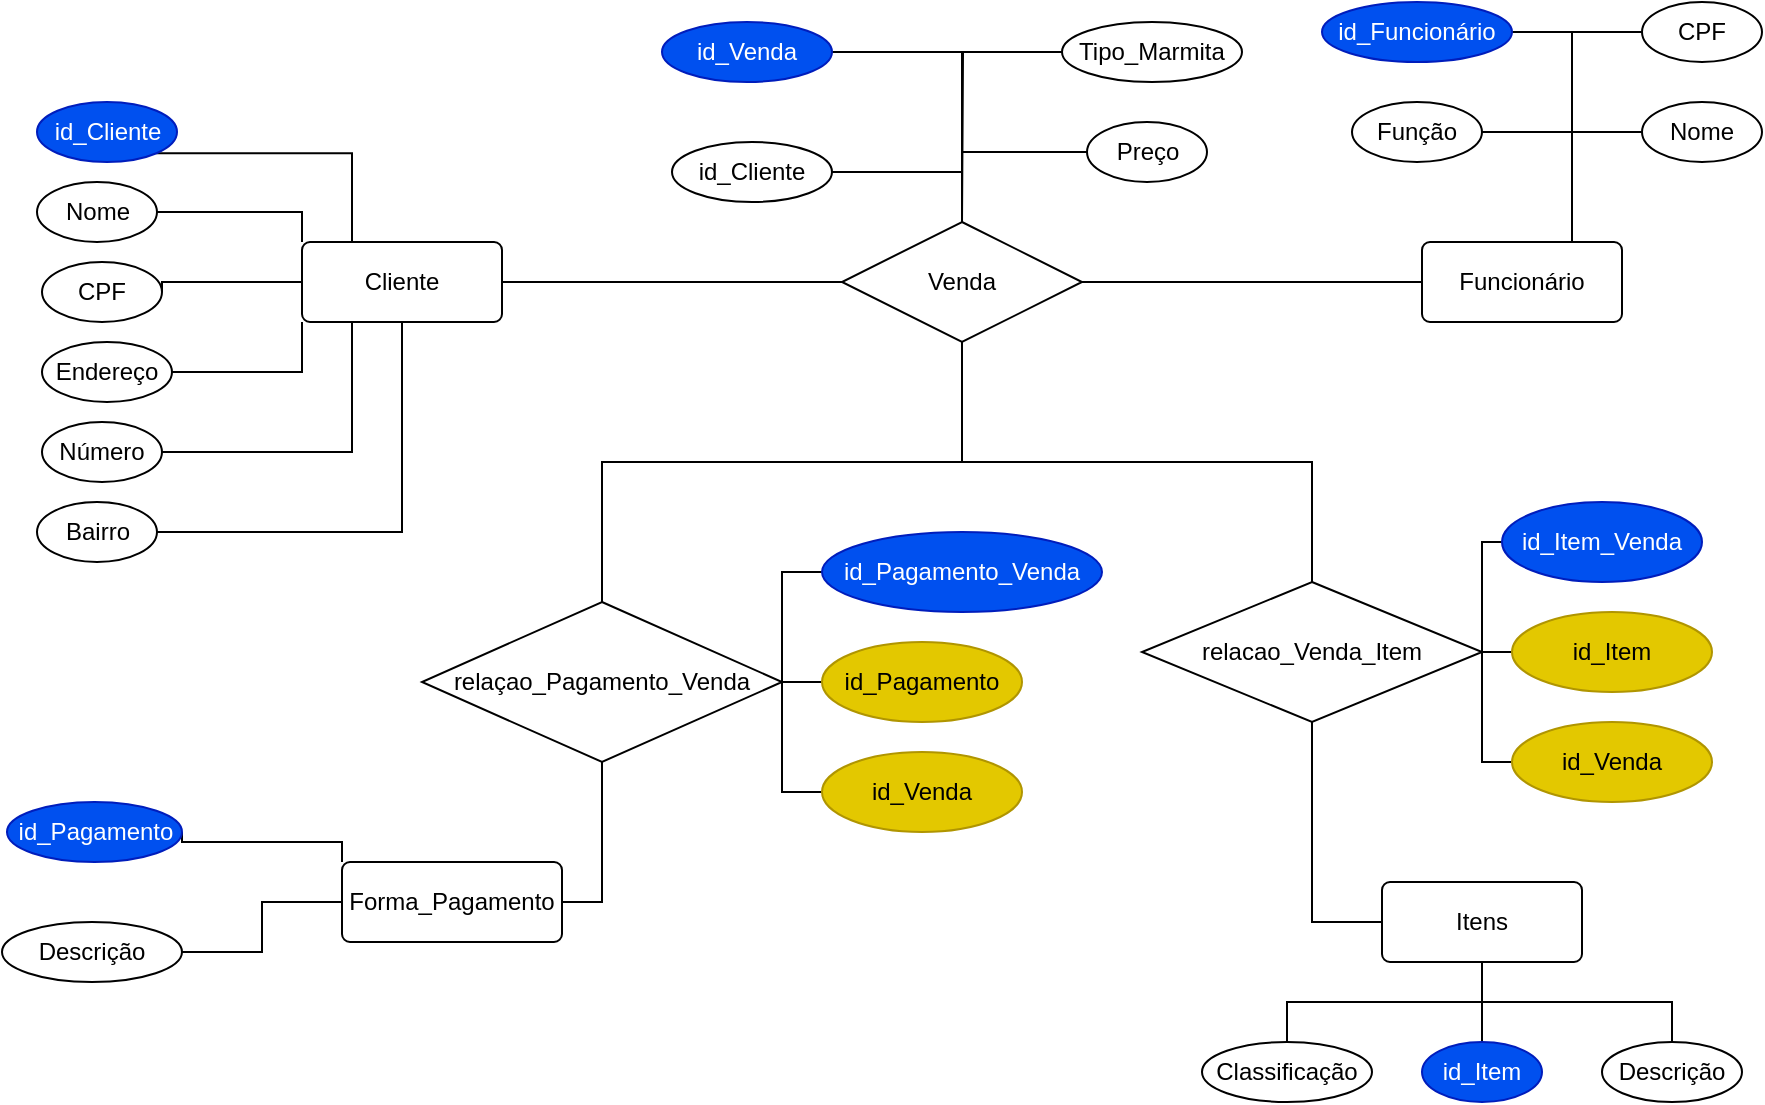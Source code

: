 <mxfile version="14.7.6" type="github">
  <diagram id="R2lEEEUBdFMjLlhIrx00" name="Page-1">
    <mxGraphModel dx="1823" dy="548" grid="1" gridSize="10" guides="1" tooltips="1" connect="1" arrows="1" fold="1" page="1" pageScale="1" pageWidth="850" pageHeight="1100" math="0" shadow="0" extFonts="Permanent Marker^https://fonts.googleapis.com/css?family=Permanent+Marker">
      <root>
        <mxCell id="0" />
        <mxCell id="1" parent="0" />
        <mxCell id="hgkkattHW-qaeTxZL8pR-4" value="Venda" style="shape=rhombus;perimeter=rhombusPerimeter;whiteSpace=wrap;html=1;align=center;" vertex="1" parent="1">
          <mxGeometry x="370" y="250" width="120" height="60" as="geometry" />
        </mxCell>
        <mxCell id="hgkkattHW-qaeTxZL8pR-5" value="Cliente" style="rounded=1;arcSize=10;whiteSpace=wrap;html=1;align=center;glass=0;shadow=0;" vertex="1" parent="1">
          <mxGeometry x="100" y="260" width="100" height="40" as="geometry" />
        </mxCell>
        <mxCell id="hgkkattHW-qaeTxZL8pR-6" value="Funcionário" style="rounded=1;arcSize=10;whiteSpace=wrap;html=1;align=center;" vertex="1" parent="1">
          <mxGeometry x="660" y="260" width="100" height="40" as="geometry" />
        </mxCell>
        <mxCell id="hgkkattHW-qaeTxZL8pR-27" value="" style="endArrow=none;html=1;rounded=0;exitX=1;exitY=0.5;exitDx=0;exitDy=0;entryX=0;entryY=0.5;entryDx=0;entryDy=0;" edge="1" parent="1" source="hgkkattHW-qaeTxZL8pR-5" target="hgkkattHW-qaeTxZL8pR-4">
          <mxGeometry relative="1" as="geometry">
            <mxPoint x="240" y="280" as="sourcePoint" />
            <mxPoint x="350" y="270" as="targetPoint" />
          </mxGeometry>
        </mxCell>
        <mxCell id="hgkkattHW-qaeTxZL8pR-28" value="" style="endArrow=none;html=1;rounded=0;exitX=1;exitY=0.5;exitDx=0;exitDy=0;entryX=0;entryY=0.5;entryDx=0;entryDy=0;" edge="1" parent="1" source="hgkkattHW-qaeTxZL8pR-4" target="hgkkattHW-qaeTxZL8pR-6">
          <mxGeometry relative="1" as="geometry">
            <mxPoint x="490" y="280" as="sourcePoint" />
            <mxPoint x="620" y="279.5" as="targetPoint" />
          </mxGeometry>
        </mxCell>
        <mxCell id="hgkkattHW-qaeTxZL8pR-64" style="edgeStyle=orthogonalEdgeStyle;rounded=0;orthogonalLoop=1;jettySize=auto;html=1;exitX=1;exitY=1;exitDx=0;exitDy=0;entryX=0.25;entryY=0;entryDx=0;entryDy=0;endArrow=none;endFill=0;" edge="1" parent="1" source="hgkkattHW-qaeTxZL8pR-29" target="hgkkattHW-qaeTxZL8pR-5">
          <mxGeometry relative="1" as="geometry" />
        </mxCell>
        <mxCell id="hgkkattHW-qaeTxZL8pR-29" value="id_Cliente" style="ellipse;whiteSpace=wrap;html=1;align=center;shadow=0;glass=0;fillColor=#0050ef;strokeColor=#001DBC;fontColor=#ffffff;" vertex="1" parent="1">
          <mxGeometry x="-32.5" y="190" width="70" height="30" as="geometry" />
        </mxCell>
        <mxCell id="hgkkattHW-qaeTxZL8pR-65" style="edgeStyle=orthogonalEdgeStyle;rounded=0;orthogonalLoop=1;jettySize=auto;html=1;exitX=1;exitY=0.5;exitDx=0;exitDy=0;entryX=0;entryY=0;entryDx=0;entryDy=0;endArrow=none;endFill=0;" edge="1" parent="1" source="hgkkattHW-qaeTxZL8pR-30" target="hgkkattHW-qaeTxZL8pR-5">
          <mxGeometry relative="1" as="geometry">
            <Array as="points">
              <mxPoint x="100" y="245" />
            </Array>
          </mxGeometry>
        </mxCell>
        <mxCell id="hgkkattHW-qaeTxZL8pR-30" value="Nome" style="ellipse;whiteSpace=wrap;html=1;align=center;shadow=0;glass=0;" vertex="1" parent="1">
          <mxGeometry x="-32.5" y="230" width="60" height="30" as="geometry" />
        </mxCell>
        <mxCell id="hgkkattHW-qaeTxZL8pR-66" style="edgeStyle=orthogonalEdgeStyle;rounded=0;orthogonalLoop=1;jettySize=auto;html=1;exitX=1;exitY=0.5;exitDx=0;exitDy=0;entryX=0;entryY=0.5;entryDx=0;entryDy=0;endArrow=none;endFill=0;" edge="1" parent="1" source="hgkkattHW-qaeTxZL8pR-31" target="hgkkattHW-qaeTxZL8pR-5">
          <mxGeometry relative="1" as="geometry">
            <Array as="points">
              <mxPoint x="30" y="280" />
            </Array>
          </mxGeometry>
        </mxCell>
        <mxCell id="hgkkattHW-qaeTxZL8pR-31" value="CPF" style="ellipse;whiteSpace=wrap;html=1;align=center;shadow=0;glass=0;" vertex="1" parent="1">
          <mxGeometry x="-30" y="270" width="60" height="30" as="geometry" />
        </mxCell>
        <mxCell id="hgkkattHW-qaeTxZL8pR-67" style="edgeStyle=orthogonalEdgeStyle;rounded=0;orthogonalLoop=1;jettySize=auto;html=1;exitX=1;exitY=0.5;exitDx=0;exitDy=0;entryX=0;entryY=1;entryDx=0;entryDy=0;endArrow=none;endFill=0;" edge="1" parent="1" source="hgkkattHW-qaeTxZL8pR-32" target="hgkkattHW-qaeTxZL8pR-5">
          <mxGeometry relative="1" as="geometry" />
        </mxCell>
        <mxCell id="hgkkattHW-qaeTxZL8pR-32" value="Endereço" style="ellipse;whiteSpace=wrap;html=1;align=center;shadow=0;glass=0;" vertex="1" parent="1">
          <mxGeometry x="-30" y="310" width="65" height="30" as="geometry" />
        </mxCell>
        <mxCell id="hgkkattHW-qaeTxZL8pR-69" style="edgeStyle=orthogonalEdgeStyle;rounded=0;orthogonalLoop=1;jettySize=auto;html=1;exitX=1;exitY=0.5;exitDx=0;exitDy=0;entryX=0.5;entryY=1;entryDx=0;entryDy=0;endArrow=none;endFill=0;" edge="1" parent="1" source="hgkkattHW-qaeTxZL8pR-33" target="hgkkattHW-qaeTxZL8pR-5">
          <mxGeometry relative="1" as="geometry" />
        </mxCell>
        <mxCell id="hgkkattHW-qaeTxZL8pR-33" value="Bairro" style="ellipse;whiteSpace=wrap;html=1;align=center;shadow=0;glass=0;" vertex="1" parent="1">
          <mxGeometry x="-32.5" y="390" width="60" height="30" as="geometry" />
        </mxCell>
        <mxCell id="hgkkattHW-qaeTxZL8pR-68" style="edgeStyle=orthogonalEdgeStyle;rounded=0;orthogonalLoop=1;jettySize=auto;html=1;exitX=1;exitY=0.5;exitDx=0;exitDy=0;entryX=0.25;entryY=1;entryDx=0;entryDy=0;endArrow=none;endFill=0;" edge="1" parent="1" source="hgkkattHW-qaeTxZL8pR-34" target="hgkkattHW-qaeTxZL8pR-5">
          <mxGeometry relative="1" as="geometry" />
        </mxCell>
        <mxCell id="hgkkattHW-qaeTxZL8pR-34" value="Número" style="ellipse;whiteSpace=wrap;html=1;align=center;shadow=0;glass=0;" vertex="1" parent="1">
          <mxGeometry x="-30" y="350" width="60" height="30" as="geometry" />
        </mxCell>
        <mxCell id="hgkkattHW-qaeTxZL8pR-80" style="edgeStyle=orthogonalEdgeStyle;rounded=0;orthogonalLoop=1;jettySize=auto;html=1;exitX=1;exitY=0.5;exitDx=0;exitDy=0;entryX=0.75;entryY=0;entryDx=0;entryDy=0;endArrow=none;endFill=0;" edge="1" parent="1" source="hgkkattHW-qaeTxZL8pR-47" target="hgkkattHW-qaeTxZL8pR-6">
          <mxGeometry relative="1" as="geometry" />
        </mxCell>
        <mxCell id="hgkkattHW-qaeTxZL8pR-47" value="id_Funcionário" style="ellipse;whiteSpace=wrap;html=1;align=center;shadow=0;glass=0;fillColor=#0050ef;strokeColor=#001DBC;fontColor=#ffffff;" vertex="1" parent="1">
          <mxGeometry x="610" y="140" width="95" height="30" as="geometry" />
        </mxCell>
        <mxCell id="hgkkattHW-qaeTxZL8pR-81" style="edgeStyle=orthogonalEdgeStyle;rounded=0;orthogonalLoop=1;jettySize=auto;html=1;exitX=0;exitY=0.5;exitDx=0;exitDy=0;entryX=0.75;entryY=0;entryDx=0;entryDy=0;endArrow=none;endFill=0;" edge="1" parent="1" source="hgkkattHW-qaeTxZL8pR-48" target="hgkkattHW-qaeTxZL8pR-6">
          <mxGeometry relative="1" as="geometry" />
        </mxCell>
        <mxCell id="hgkkattHW-qaeTxZL8pR-48" value="Nome" style="ellipse;whiteSpace=wrap;html=1;align=center;shadow=0;glass=0;" vertex="1" parent="1">
          <mxGeometry x="770" y="190" width="60" height="30" as="geometry" />
        </mxCell>
        <mxCell id="hgkkattHW-qaeTxZL8pR-79" style="edgeStyle=orthogonalEdgeStyle;rounded=0;orthogonalLoop=1;jettySize=auto;html=1;exitX=0;exitY=0.5;exitDx=0;exitDy=0;endArrow=none;endFill=0;entryX=0.75;entryY=0;entryDx=0;entryDy=0;" edge="1" parent="1" source="hgkkattHW-qaeTxZL8pR-49" target="hgkkattHW-qaeTxZL8pR-6">
          <mxGeometry relative="1" as="geometry">
            <mxPoint x="719" y="240" as="targetPoint" />
          </mxGeometry>
        </mxCell>
        <mxCell id="hgkkattHW-qaeTxZL8pR-49" value="CPF" style="ellipse;whiteSpace=wrap;html=1;align=center;shadow=0;glass=0;" vertex="1" parent="1">
          <mxGeometry x="770" y="140" width="60" height="30" as="geometry" />
        </mxCell>
        <mxCell id="hgkkattHW-qaeTxZL8pR-82" style="edgeStyle=orthogonalEdgeStyle;rounded=0;orthogonalLoop=1;jettySize=auto;html=1;exitX=1;exitY=0.5;exitDx=0;exitDy=0;entryX=0.75;entryY=0;entryDx=0;entryDy=0;endArrow=none;endFill=0;" edge="1" parent="1" source="hgkkattHW-qaeTxZL8pR-50" target="hgkkattHW-qaeTxZL8pR-6">
          <mxGeometry relative="1" as="geometry" />
        </mxCell>
        <mxCell id="hgkkattHW-qaeTxZL8pR-50" value="Função" style="ellipse;whiteSpace=wrap;html=1;align=center;shadow=0;glass=0;" vertex="1" parent="1">
          <mxGeometry x="625" y="190" width="65" height="30" as="geometry" />
        </mxCell>
        <mxCell id="hgkkattHW-qaeTxZL8pR-70" style="edgeStyle=orthogonalEdgeStyle;rounded=0;orthogonalLoop=1;jettySize=auto;html=1;exitX=1;exitY=0.5;exitDx=0;exitDy=0;entryX=0.5;entryY=0;entryDx=0;entryDy=0;endArrow=none;endFill=0;" edge="1" parent="1" source="hgkkattHW-qaeTxZL8pR-59" target="hgkkattHW-qaeTxZL8pR-4">
          <mxGeometry relative="1" as="geometry" />
        </mxCell>
        <mxCell id="hgkkattHW-qaeTxZL8pR-59" value="id_Venda" style="ellipse;whiteSpace=wrap;html=1;align=center;shadow=0;glass=0;fillColor=#0050ef;strokeColor=#001DBC;fontColor=#ffffff;" vertex="1" parent="1">
          <mxGeometry x="280" y="150" width="85" height="30" as="geometry" />
        </mxCell>
        <mxCell id="hgkkattHW-qaeTxZL8pR-73" value="" style="edgeStyle=orthogonalEdgeStyle;rounded=0;orthogonalLoop=1;jettySize=auto;html=1;endArrow=none;endFill=0;" edge="1" parent="1" source="hgkkattHW-qaeTxZL8pR-60" target="hgkkattHW-qaeTxZL8pR-4">
          <mxGeometry relative="1" as="geometry" />
        </mxCell>
        <mxCell id="hgkkattHW-qaeTxZL8pR-60" value="Preço" style="ellipse;whiteSpace=wrap;html=1;align=center;shadow=0;glass=0;" vertex="1" parent="1">
          <mxGeometry x="492.5" y="200" width="60" height="30" as="geometry" />
        </mxCell>
        <mxCell id="hgkkattHW-qaeTxZL8pR-72" style="edgeStyle=orthogonalEdgeStyle;rounded=0;orthogonalLoop=1;jettySize=auto;html=1;exitX=0;exitY=0.5;exitDx=0;exitDy=0;endArrow=none;endFill=0;" edge="1" parent="1" source="hgkkattHW-qaeTxZL8pR-61">
          <mxGeometry relative="1" as="geometry">
            <mxPoint x="430" y="250" as="targetPoint" />
          </mxGeometry>
        </mxCell>
        <mxCell id="hgkkattHW-qaeTxZL8pR-61" value="Tipo_Marmita" style="ellipse;whiteSpace=wrap;html=1;align=center;shadow=0;glass=0;" vertex="1" parent="1">
          <mxGeometry x="480" y="150" width="90" height="30" as="geometry" />
        </mxCell>
        <mxCell id="hgkkattHW-qaeTxZL8pR-75" value="" style="edgeStyle=orthogonalEdgeStyle;rounded=0;orthogonalLoop=1;jettySize=auto;html=1;endArrow=none;endFill=0;" edge="1" parent="1" source="hgkkattHW-qaeTxZL8pR-62" target="hgkkattHW-qaeTxZL8pR-4">
          <mxGeometry relative="1" as="geometry" />
        </mxCell>
        <mxCell id="hgkkattHW-qaeTxZL8pR-62" value="id_Cliente" style="ellipse;whiteSpace=wrap;html=1;align=center;shadow=0;glass=0;" vertex="1" parent="1">
          <mxGeometry x="285" y="210" width="80" height="30" as="geometry" />
        </mxCell>
        <mxCell id="hgkkattHW-qaeTxZL8pR-85" style="edgeStyle=orthogonalEdgeStyle;rounded=0;orthogonalLoop=1;jettySize=auto;html=1;exitX=0.5;exitY=0;exitDx=0;exitDy=0;entryX=0.5;entryY=1;entryDx=0;entryDy=0;endArrow=none;endFill=0;" edge="1" parent="1" source="hgkkattHW-qaeTxZL8pR-83" target="hgkkattHW-qaeTxZL8pR-4">
          <mxGeometry relative="1" as="geometry">
            <Array as="points">
              <mxPoint x="250" y="370" />
              <mxPoint x="430" y="370" />
            </Array>
          </mxGeometry>
        </mxCell>
        <mxCell id="hgkkattHW-qaeTxZL8pR-83" value="relaçao_Pagamento_Venda" style="shape=rhombus;perimeter=rhombusPerimeter;whiteSpace=wrap;html=1;align=center;shadow=0;glass=0;" vertex="1" parent="1">
          <mxGeometry x="160" y="440" width="180" height="80" as="geometry" />
        </mxCell>
        <mxCell id="hgkkattHW-qaeTxZL8pR-86" style="edgeStyle=orthogonalEdgeStyle;rounded=0;orthogonalLoop=1;jettySize=auto;html=1;exitX=0.5;exitY=0;exitDx=0;exitDy=0;entryX=0.5;entryY=1;entryDx=0;entryDy=0;endArrow=none;endFill=0;" edge="1" parent="1" source="hgkkattHW-qaeTxZL8pR-84" target="hgkkattHW-qaeTxZL8pR-4">
          <mxGeometry relative="1" as="geometry" />
        </mxCell>
        <mxCell id="hgkkattHW-qaeTxZL8pR-84" value="relacao_Venda_Item" style="shape=rhombus;perimeter=rhombusPerimeter;whiteSpace=wrap;html=1;align=center;shadow=0;glass=0;" vertex="1" parent="1">
          <mxGeometry x="520" y="430" width="170" height="70" as="geometry" />
        </mxCell>
        <mxCell id="hgkkattHW-qaeTxZL8pR-90" style="edgeStyle=orthogonalEdgeStyle;rounded=0;orthogonalLoop=1;jettySize=auto;html=1;exitX=0;exitY=0.5;exitDx=0;exitDy=0;entryX=0.5;entryY=1;entryDx=0;entryDy=0;endArrow=none;endFill=0;" edge="1" parent="1" source="hgkkattHW-qaeTxZL8pR-88" target="hgkkattHW-qaeTxZL8pR-84">
          <mxGeometry relative="1" as="geometry" />
        </mxCell>
        <mxCell id="hgkkattHW-qaeTxZL8pR-88" value="Itens" style="rounded=1;arcSize=10;whiteSpace=wrap;html=1;align=center;shadow=0;glass=0;" vertex="1" parent="1">
          <mxGeometry x="640" y="580" width="100" height="40" as="geometry" />
        </mxCell>
        <mxCell id="hgkkattHW-qaeTxZL8pR-91" style="edgeStyle=orthogonalEdgeStyle;rounded=0;orthogonalLoop=1;jettySize=auto;html=1;exitX=1;exitY=0.5;exitDx=0;exitDy=0;entryX=0.5;entryY=1;entryDx=0;entryDy=0;endArrow=none;endFill=0;" edge="1" parent="1" source="hgkkattHW-qaeTxZL8pR-89" target="hgkkattHW-qaeTxZL8pR-83">
          <mxGeometry relative="1" as="geometry" />
        </mxCell>
        <mxCell id="hgkkattHW-qaeTxZL8pR-89" value="Forma_Pagamento" style="rounded=1;arcSize=10;whiteSpace=wrap;html=1;align=center;shadow=0;glass=0;" vertex="1" parent="1">
          <mxGeometry x="120" y="570" width="110" height="40" as="geometry" />
        </mxCell>
        <mxCell id="hgkkattHW-qaeTxZL8pR-97" style="edgeStyle=orthogonalEdgeStyle;rounded=0;orthogonalLoop=1;jettySize=auto;html=1;exitX=1;exitY=0.5;exitDx=0;exitDy=0;entryX=0;entryY=0.5;entryDx=0;entryDy=0;endArrow=none;endFill=0;" edge="1" parent="1" source="hgkkattHW-qaeTxZL8pR-92" target="hgkkattHW-qaeTxZL8pR-89">
          <mxGeometry relative="1" as="geometry" />
        </mxCell>
        <mxCell id="hgkkattHW-qaeTxZL8pR-92" value="Descrição" style="ellipse;whiteSpace=wrap;html=1;align=center;shadow=0;glass=0;" vertex="1" parent="1">
          <mxGeometry x="-50" y="600" width="90" height="30" as="geometry" />
        </mxCell>
        <mxCell id="hgkkattHW-qaeTxZL8pR-119" style="edgeStyle=orthogonalEdgeStyle;rounded=0;orthogonalLoop=1;jettySize=auto;html=1;exitX=0;exitY=0.5;exitDx=0;exitDy=0;endArrow=none;endFill=0;" edge="1" parent="1" source="hgkkattHW-qaeTxZL8pR-93">
          <mxGeometry relative="1" as="geometry">
            <mxPoint x="340" y="480" as="targetPoint" />
          </mxGeometry>
        </mxCell>
        <mxCell id="hgkkattHW-qaeTxZL8pR-93" value="id_Pagamento" style="ellipse;whiteSpace=wrap;html=1;align=center;shadow=0;glass=0;fillColor=#e3c800;strokeColor=#B09500;fontColor=#000000;" vertex="1" parent="1">
          <mxGeometry x="360" y="460" width="100" height="40" as="geometry" />
        </mxCell>
        <mxCell id="hgkkattHW-qaeTxZL8pR-96" style="edgeStyle=orthogonalEdgeStyle;rounded=0;orthogonalLoop=1;jettySize=auto;html=1;exitX=1;exitY=0.5;exitDx=0;exitDy=0;entryX=0;entryY=0;entryDx=0;entryDy=0;endArrow=none;endFill=0;" edge="1" parent="1" source="hgkkattHW-qaeTxZL8pR-94" target="hgkkattHW-qaeTxZL8pR-89">
          <mxGeometry relative="1" as="geometry">
            <Array as="points">
              <mxPoint x="120" y="560" />
            </Array>
          </mxGeometry>
        </mxCell>
        <mxCell id="hgkkattHW-qaeTxZL8pR-94" value="id_Pagamento" style="ellipse;whiteSpace=wrap;html=1;align=center;shadow=0;glass=0;fillColor=#0050ef;strokeColor=#001DBC;fontColor=#ffffff;" vertex="1" parent="1">
          <mxGeometry x="-47.5" y="540" width="87.5" height="30" as="geometry" />
        </mxCell>
        <mxCell id="hgkkattHW-qaeTxZL8pR-120" style="edgeStyle=orthogonalEdgeStyle;rounded=0;orthogonalLoop=1;jettySize=auto;html=1;exitX=0;exitY=0.5;exitDx=0;exitDy=0;entryX=1;entryY=0.5;entryDx=0;entryDy=0;endArrow=none;endFill=0;" edge="1" parent="1" source="hgkkattHW-qaeTxZL8pR-95" target="hgkkattHW-qaeTxZL8pR-83">
          <mxGeometry relative="1" as="geometry">
            <Array as="points">
              <mxPoint x="340" y="535" />
            </Array>
          </mxGeometry>
        </mxCell>
        <mxCell id="hgkkattHW-qaeTxZL8pR-95" value="id_Venda" style="ellipse;whiteSpace=wrap;html=1;align=center;shadow=0;glass=0;fillColor=#e3c800;strokeColor=#B09500;fontColor=#000000;" vertex="1" parent="1">
          <mxGeometry x="360" y="515" width="100" height="40" as="geometry" />
        </mxCell>
        <mxCell id="hgkkattHW-qaeTxZL8pR-123" style="edgeStyle=orthogonalEdgeStyle;rounded=0;orthogonalLoop=1;jettySize=auto;html=1;exitX=0;exitY=0.5;exitDx=0;exitDy=0;entryX=1;entryY=0.5;entryDx=0;entryDy=0;endArrow=none;endFill=0;" edge="1" parent="1" source="hgkkattHW-qaeTxZL8pR-100" target="hgkkattHW-qaeTxZL8pR-84">
          <mxGeometry relative="1" as="geometry">
            <Array as="points">
              <mxPoint x="690" y="520" />
            </Array>
          </mxGeometry>
        </mxCell>
        <mxCell id="hgkkattHW-qaeTxZL8pR-100" value="id_Venda" style="ellipse;whiteSpace=wrap;html=1;align=center;shadow=0;glass=0;fillColor=#e3c800;strokeColor=#B09500;fontColor=#000000;" vertex="1" parent="1">
          <mxGeometry x="705" y="500" width="100" height="40" as="geometry" />
        </mxCell>
        <mxCell id="hgkkattHW-qaeTxZL8pR-122" style="edgeStyle=orthogonalEdgeStyle;rounded=0;orthogonalLoop=1;jettySize=auto;html=1;exitX=0;exitY=0.5;exitDx=0;exitDy=0;entryX=1;entryY=0.5;entryDx=0;entryDy=0;endArrow=none;endFill=0;" edge="1" parent="1" source="hgkkattHW-qaeTxZL8pR-101" target="hgkkattHW-qaeTxZL8pR-84">
          <mxGeometry relative="1" as="geometry" />
        </mxCell>
        <mxCell id="hgkkattHW-qaeTxZL8pR-101" value="id_Item" style="ellipse;whiteSpace=wrap;html=1;align=center;shadow=0;glass=0;fillColor=#e3c800;strokeColor=#B09500;fontColor=#000000;" vertex="1" parent="1">
          <mxGeometry x="705" y="445" width="100" height="40" as="geometry" />
        </mxCell>
        <mxCell id="hgkkattHW-qaeTxZL8pR-121" style="edgeStyle=orthogonalEdgeStyle;rounded=0;orthogonalLoop=1;jettySize=auto;html=1;exitX=0;exitY=0.5;exitDx=0;exitDy=0;entryX=1;entryY=0.5;entryDx=0;entryDy=0;endArrow=none;endFill=0;" edge="1" parent="1" source="hgkkattHW-qaeTxZL8pR-102" target="hgkkattHW-qaeTxZL8pR-84">
          <mxGeometry relative="1" as="geometry">
            <Array as="points">
              <mxPoint x="690" y="410" />
            </Array>
          </mxGeometry>
        </mxCell>
        <mxCell id="hgkkattHW-qaeTxZL8pR-102" value="&lt;span style=&quot;color: rgb(255 , 255 , 255)&quot;&gt;id_Item_Venda&lt;/span&gt;" style="ellipse;whiteSpace=wrap;html=1;align=center;shadow=0;glass=0;fillColor=#0050ef;strokeColor=#001DBC;fontColor=#ffffff;" vertex="1" parent="1">
          <mxGeometry x="700" y="390" width="100" height="40" as="geometry" />
        </mxCell>
        <mxCell id="hgkkattHW-qaeTxZL8pR-116" style="edgeStyle=orthogonalEdgeStyle;rounded=0;orthogonalLoop=1;jettySize=auto;html=1;exitX=0.5;exitY=0;exitDx=0;exitDy=0;entryX=0.5;entryY=1;entryDx=0;entryDy=0;endArrow=none;endFill=0;" edge="1" parent="1" source="hgkkattHW-qaeTxZL8pR-103" target="hgkkattHW-qaeTxZL8pR-88">
          <mxGeometry relative="1" as="geometry" />
        </mxCell>
        <mxCell id="hgkkattHW-qaeTxZL8pR-103" value="Classificação" style="ellipse;whiteSpace=wrap;html=1;align=center;shadow=0;glass=0;" vertex="1" parent="1">
          <mxGeometry x="550" y="660" width="85" height="30" as="geometry" />
        </mxCell>
        <mxCell id="hgkkattHW-qaeTxZL8pR-114" style="edgeStyle=orthogonalEdgeStyle;rounded=0;orthogonalLoop=1;jettySize=auto;html=1;exitX=0.5;exitY=0;exitDx=0;exitDy=0;entryX=0.5;entryY=1;entryDx=0;entryDy=0;endArrow=none;endFill=0;" edge="1" parent="1" source="hgkkattHW-qaeTxZL8pR-104" target="hgkkattHW-qaeTxZL8pR-88">
          <mxGeometry relative="1" as="geometry" />
        </mxCell>
        <mxCell id="hgkkattHW-qaeTxZL8pR-104" value="id_Item" style="ellipse;whiteSpace=wrap;html=1;align=center;shadow=0;glass=0;fillColor=#0050ef;strokeColor=#001DBC;fontColor=#ffffff;" vertex="1" parent="1">
          <mxGeometry x="660" y="660" width="60" height="30" as="geometry" />
        </mxCell>
        <mxCell id="hgkkattHW-qaeTxZL8pR-115" style="edgeStyle=orthogonalEdgeStyle;rounded=0;orthogonalLoop=1;jettySize=auto;html=1;exitX=0.5;exitY=0;exitDx=0;exitDy=0;entryX=0.5;entryY=1;entryDx=0;entryDy=0;endArrow=none;endFill=0;" edge="1" parent="1" source="hgkkattHW-qaeTxZL8pR-105" target="hgkkattHW-qaeTxZL8pR-88">
          <mxGeometry relative="1" as="geometry" />
        </mxCell>
        <mxCell id="hgkkattHW-qaeTxZL8pR-105" value="Descrição" style="ellipse;whiteSpace=wrap;html=1;align=center;shadow=0;glass=0;" vertex="1" parent="1">
          <mxGeometry x="750" y="660" width="70" height="30" as="geometry" />
        </mxCell>
        <mxCell id="hgkkattHW-qaeTxZL8pR-118" style="edgeStyle=orthogonalEdgeStyle;rounded=0;orthogonalLoop=1;jettySize=auto;html=1;exitX=0;exitY=0.5;exitDx=0;exitDy=0;endArrow=none;endFill=0;" edge="1" parent="1" source="hgkkattHW-qaeTxZL8pR-117" target="hgkkattHW-qaeTxZL8pR-83">
          <mxGeometry relative="1" as="geometry">
            <Array as="points">
              <mxPoint x="340" y="425" />
            </Array>
          </mxGeometry>
        </mxCell>
        <mxCell id="hgkkattHW-qaeTxZL8pR-117" value="id_Pagamento_Venda" style="ellipse;whiteSpace=wrap;html=1;align=center;shadow=0;glass=0;fillColor=#0050ef;strokeColor=#001DBC;fontColor=#ffffff;" vertex="1" parent="1">
          <mxGeometry x="360" y="405" width="140" height="40" as="geometry" />
        </mxCell>
      </root>
    </mxGraphModel>
  </diagram>
</mxfile>
